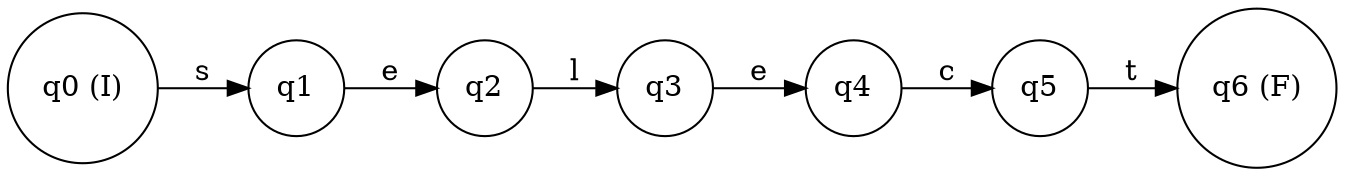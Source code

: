 digraph finite_state_machine {
rankdir=LR;
node [shape = circle];
q0 [label="q0 (I)"];
q1 [label="q1"];
q2 [label="q2"];
q3 [label="q3"];
q4 [label="q4"];
q5 [label="q5"];
q6 [label="q6 (F)"];
q0 -> q1 [label="s"];
q1 -> q2 [label="e"];
q2 -> q3 [label="l"];
q3 -> q4 [label="e"];
q4 -> q5 [label="c"];
q5 -> q6 [label="t"];
}